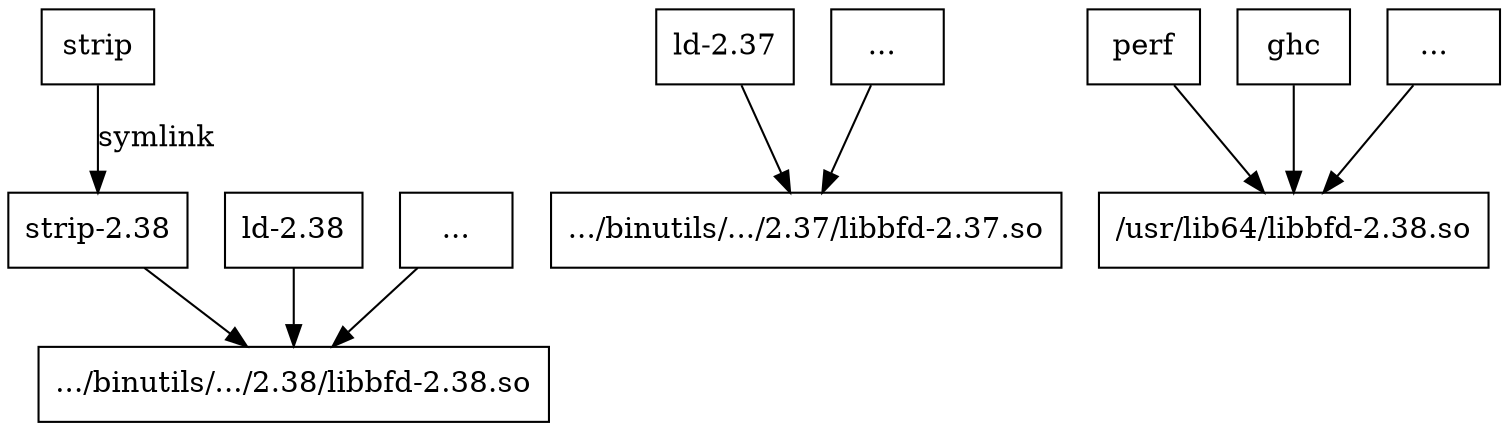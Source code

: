 digraph {
  node [shape=record]

  "strip" -> "strip-2.38" [ label="symlink" ]
  "strip-2.38" -> ".../binutils/.../2.38/libbfd-2.38.so"
  "ld-2.38" -> ".../binutils/.../2.38/libbfd-2.38.so"
  "..." -> ".../binutils/.../2.38/libbfd-2.38.so"
  "ld-2.37" -> ".../binutils/.../2.37/libbfd-2.37.so"
  "... " -> ".../binutils/.../2.37/libbfd-2.37.so"

  "perf" -> "/usr/lib64/libbfd-2.38.so"
  "ghc" -> "/usr/lib64/libbfd-2.38.so"
  "...  " -> "/usr/lib64/libbfd-2.38.so"
}
